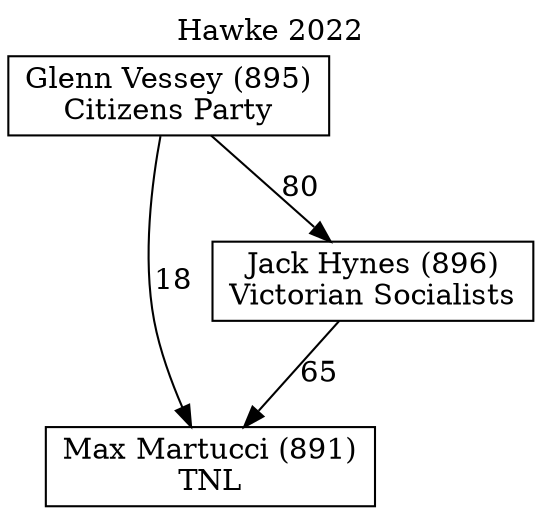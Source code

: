 // House preference flow
digraph "Max Martucci (891)_Hawke_2022" {
	graph [label="Hawke 2022" labelloc=t mclimit=10]
	node [shape=box]
	"Max Martucci (891)" [label="Max Martucci (891)
TNL"]
	"Jack Hynes (896)" [label="Jack Hynes (896)
Victorian Socialists"]
	"Glenn Vessey (895)" [label="Glenn Vessey (895)
Citizens Party"]
	"Jack Hynes (896)" -> "Max Martucci (891)" [label=65]
	"Glenn Vessey (895)" -> "Jack Hynes (896)" [label=80]
	"Glenn Vessey (895)" -> "Max Martucci (891)" [label=18]
}
